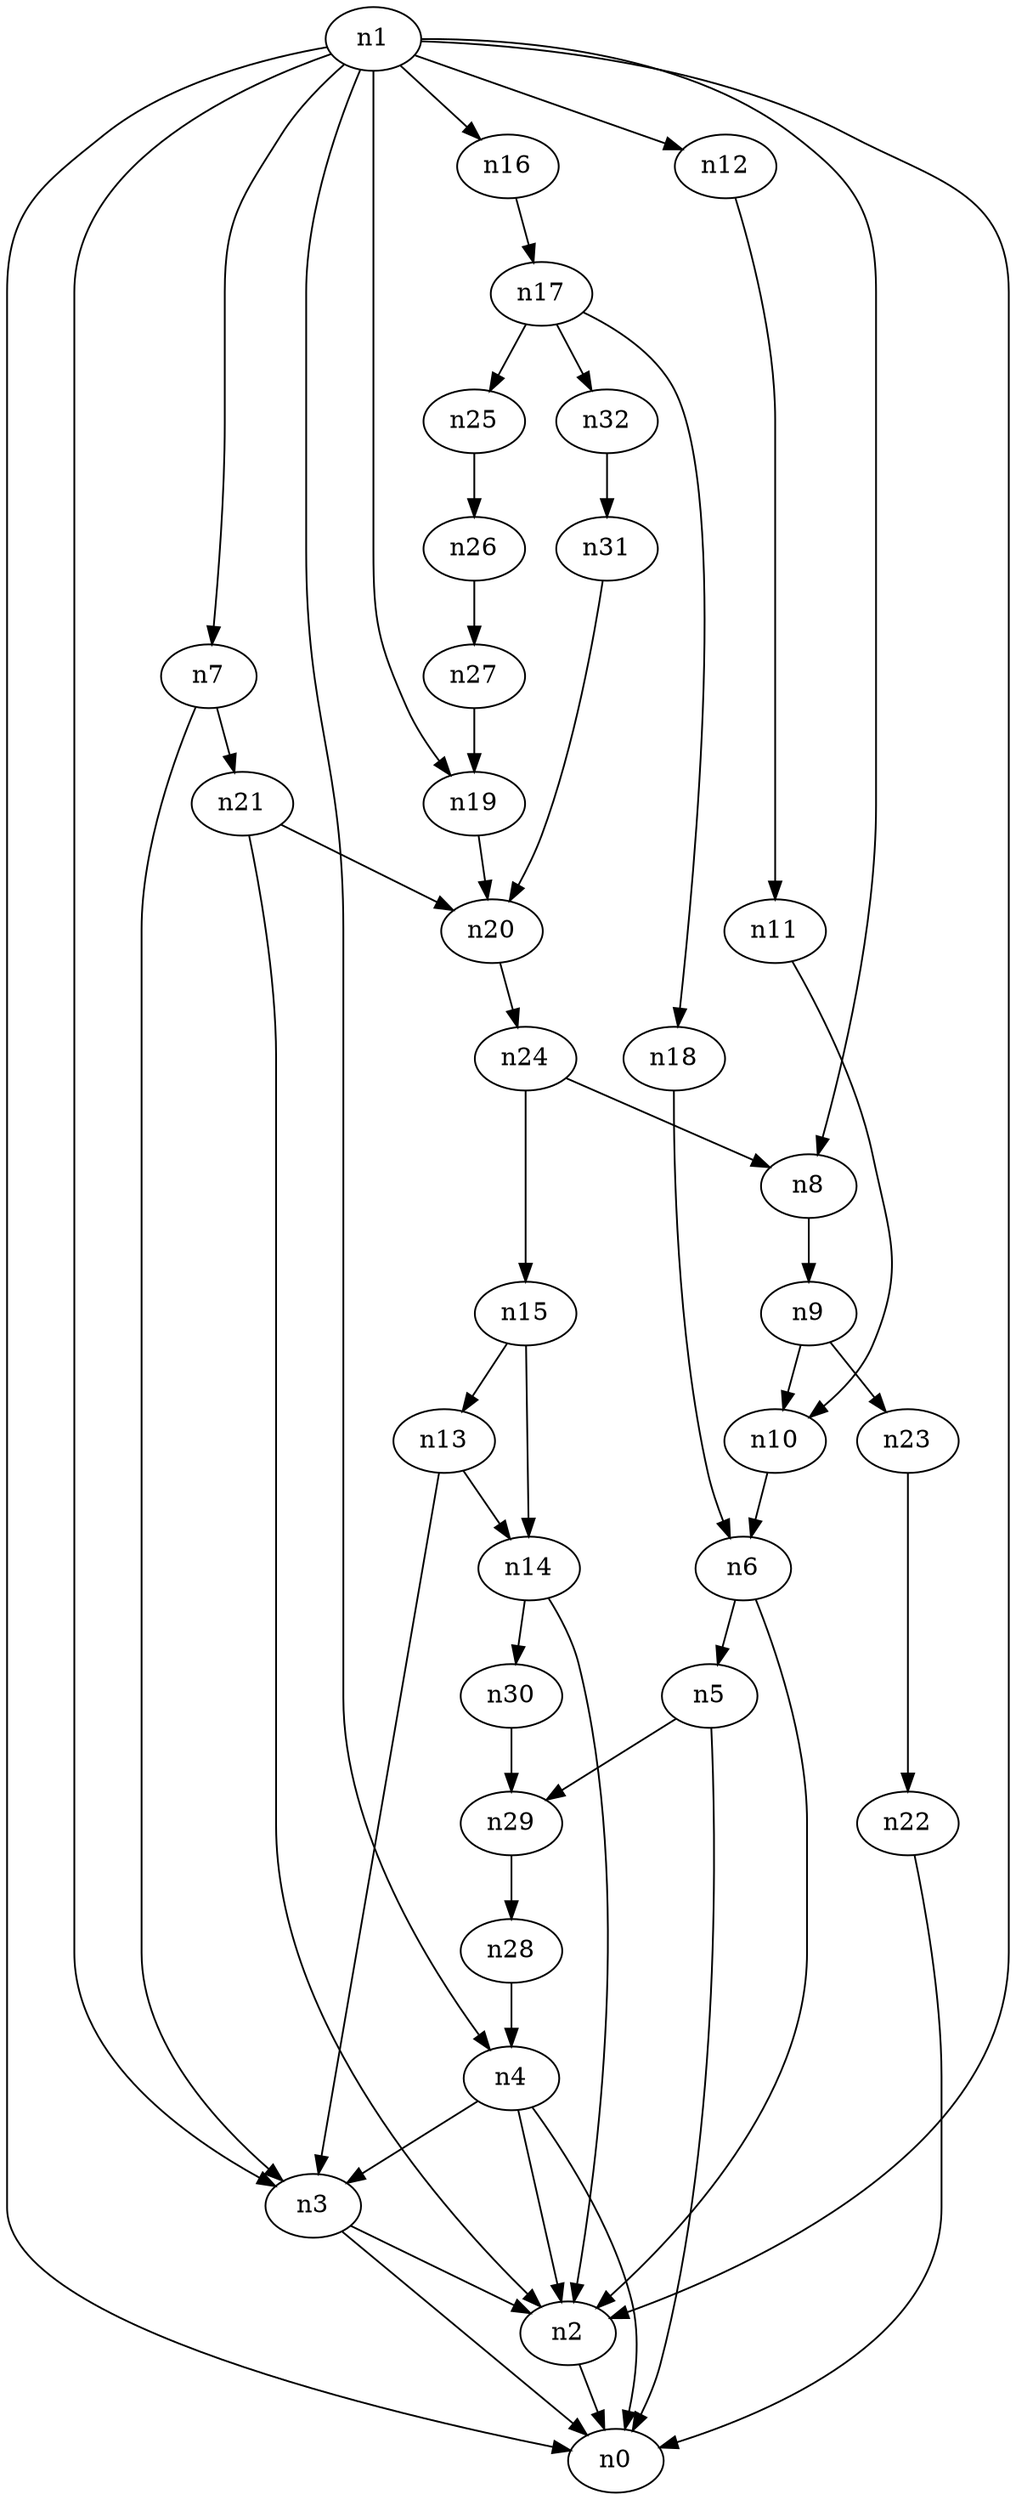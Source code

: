 digraph G {
	n1 -> n0	 [_graphml_id=e0];
	n1 -> n2	 [_graphml_id=e1];
	n1 -> n3	 [_graphml_id=e6];
	n1 -> n4	 [_graphml_id=e9];
	n1 -> n7	 [_graphml_id=e13];
	n1 -> n8	 [_graphml_id=e15];
	n1 -> n12	 [_graphml_id=e21];
	n1 -> n16	 [_graphml_id=e27];
	n1 -> n19	 [_graphml_id=e31];
	n2 -> n0	 [_graphml_id=e5];
	n3 -> n0	 [_graphml_id=e8];
	n3 -> n2	 [_graphml_id=e2];
	n4 -> n0	 [_graphml_id=e4];
	n4 -> n2	 [_graphml_id=e7];
	n4 -> n3	 [_graphml_id=e3];
	n5 -> n0	 [_graphml_id=e10];
	n5 -> n29	 [_graphml_id=e47];
	n6 -> n2	 [_graphml_id=e12];
	n6 -> n5	 [_graphml_id=e11];
	n7 -> n3	 [_graphml_id=e14];
	n7 -> n21	 [_graphml_id=e34];
	n8 -> n9	 [_graphml_id=e16];
	n9 -> n10	 [_graphml_id=e17];
	n9 -> n23	 [_graphml_id=e37];
	n10 -> n6	 [_graphml_id=e18];
	n11 -> n10	 [_graphml_id=e19];
	n12 -> n11	 [_graphml_id=e20];
	n13 -> n3	 [_graphml_id=e22];
	n13 -> n14	 [_graphml_id=e23];
	n14 -> n2	 [_graphml_id=e24];
	n14 -> n30	 [_graphml_id=e49];
	n15 -> n13	 [_graphml_id=e25];
	n15 -> n14	 [_graphml_id=e26];
	n16 -> n17	 [_graphml_id=e28];
	n17 -> n18	 [_graphml_id=e29];
	n17 -> n25	 [_graphml_id=e41];
	n17 -> n32	 [_graphml_id=e53];
	n18 -> n6	 [_graphml_id=e30];
	n19 -> n20	 [_graphml_id=e32];
	n20 -> n24	 [_graphml_id=e39];
	n21 -> n2	 [_graphml_id=e40];
	n21 -> n20	 [_graphml_id=e33];
	n22 -> n0	 [_graphml_id=e35];
	n23 -> n22	 [_graphml_id=e36];
	n24 -> n8	 [_graphml_id=e50];
	n24 -> n15	 [_graphml_id=e38];
	n25 -> n26	 [_graphml_id=e42];
	n26 -> n27	 [_graphml_id=e43];
	n27 -> n19	 [_graphml_id=e44];
	n28 -> n4	 [_graphml_id=e45];
	n29 -> n28	 [_graphml_id=e46];
	n30 -> n29	 [_graphml_id=e48];
	n31 -> n20	 [_graphml_id=e51];
	n32 -> n31	 [_graphml_id=e52];
}
